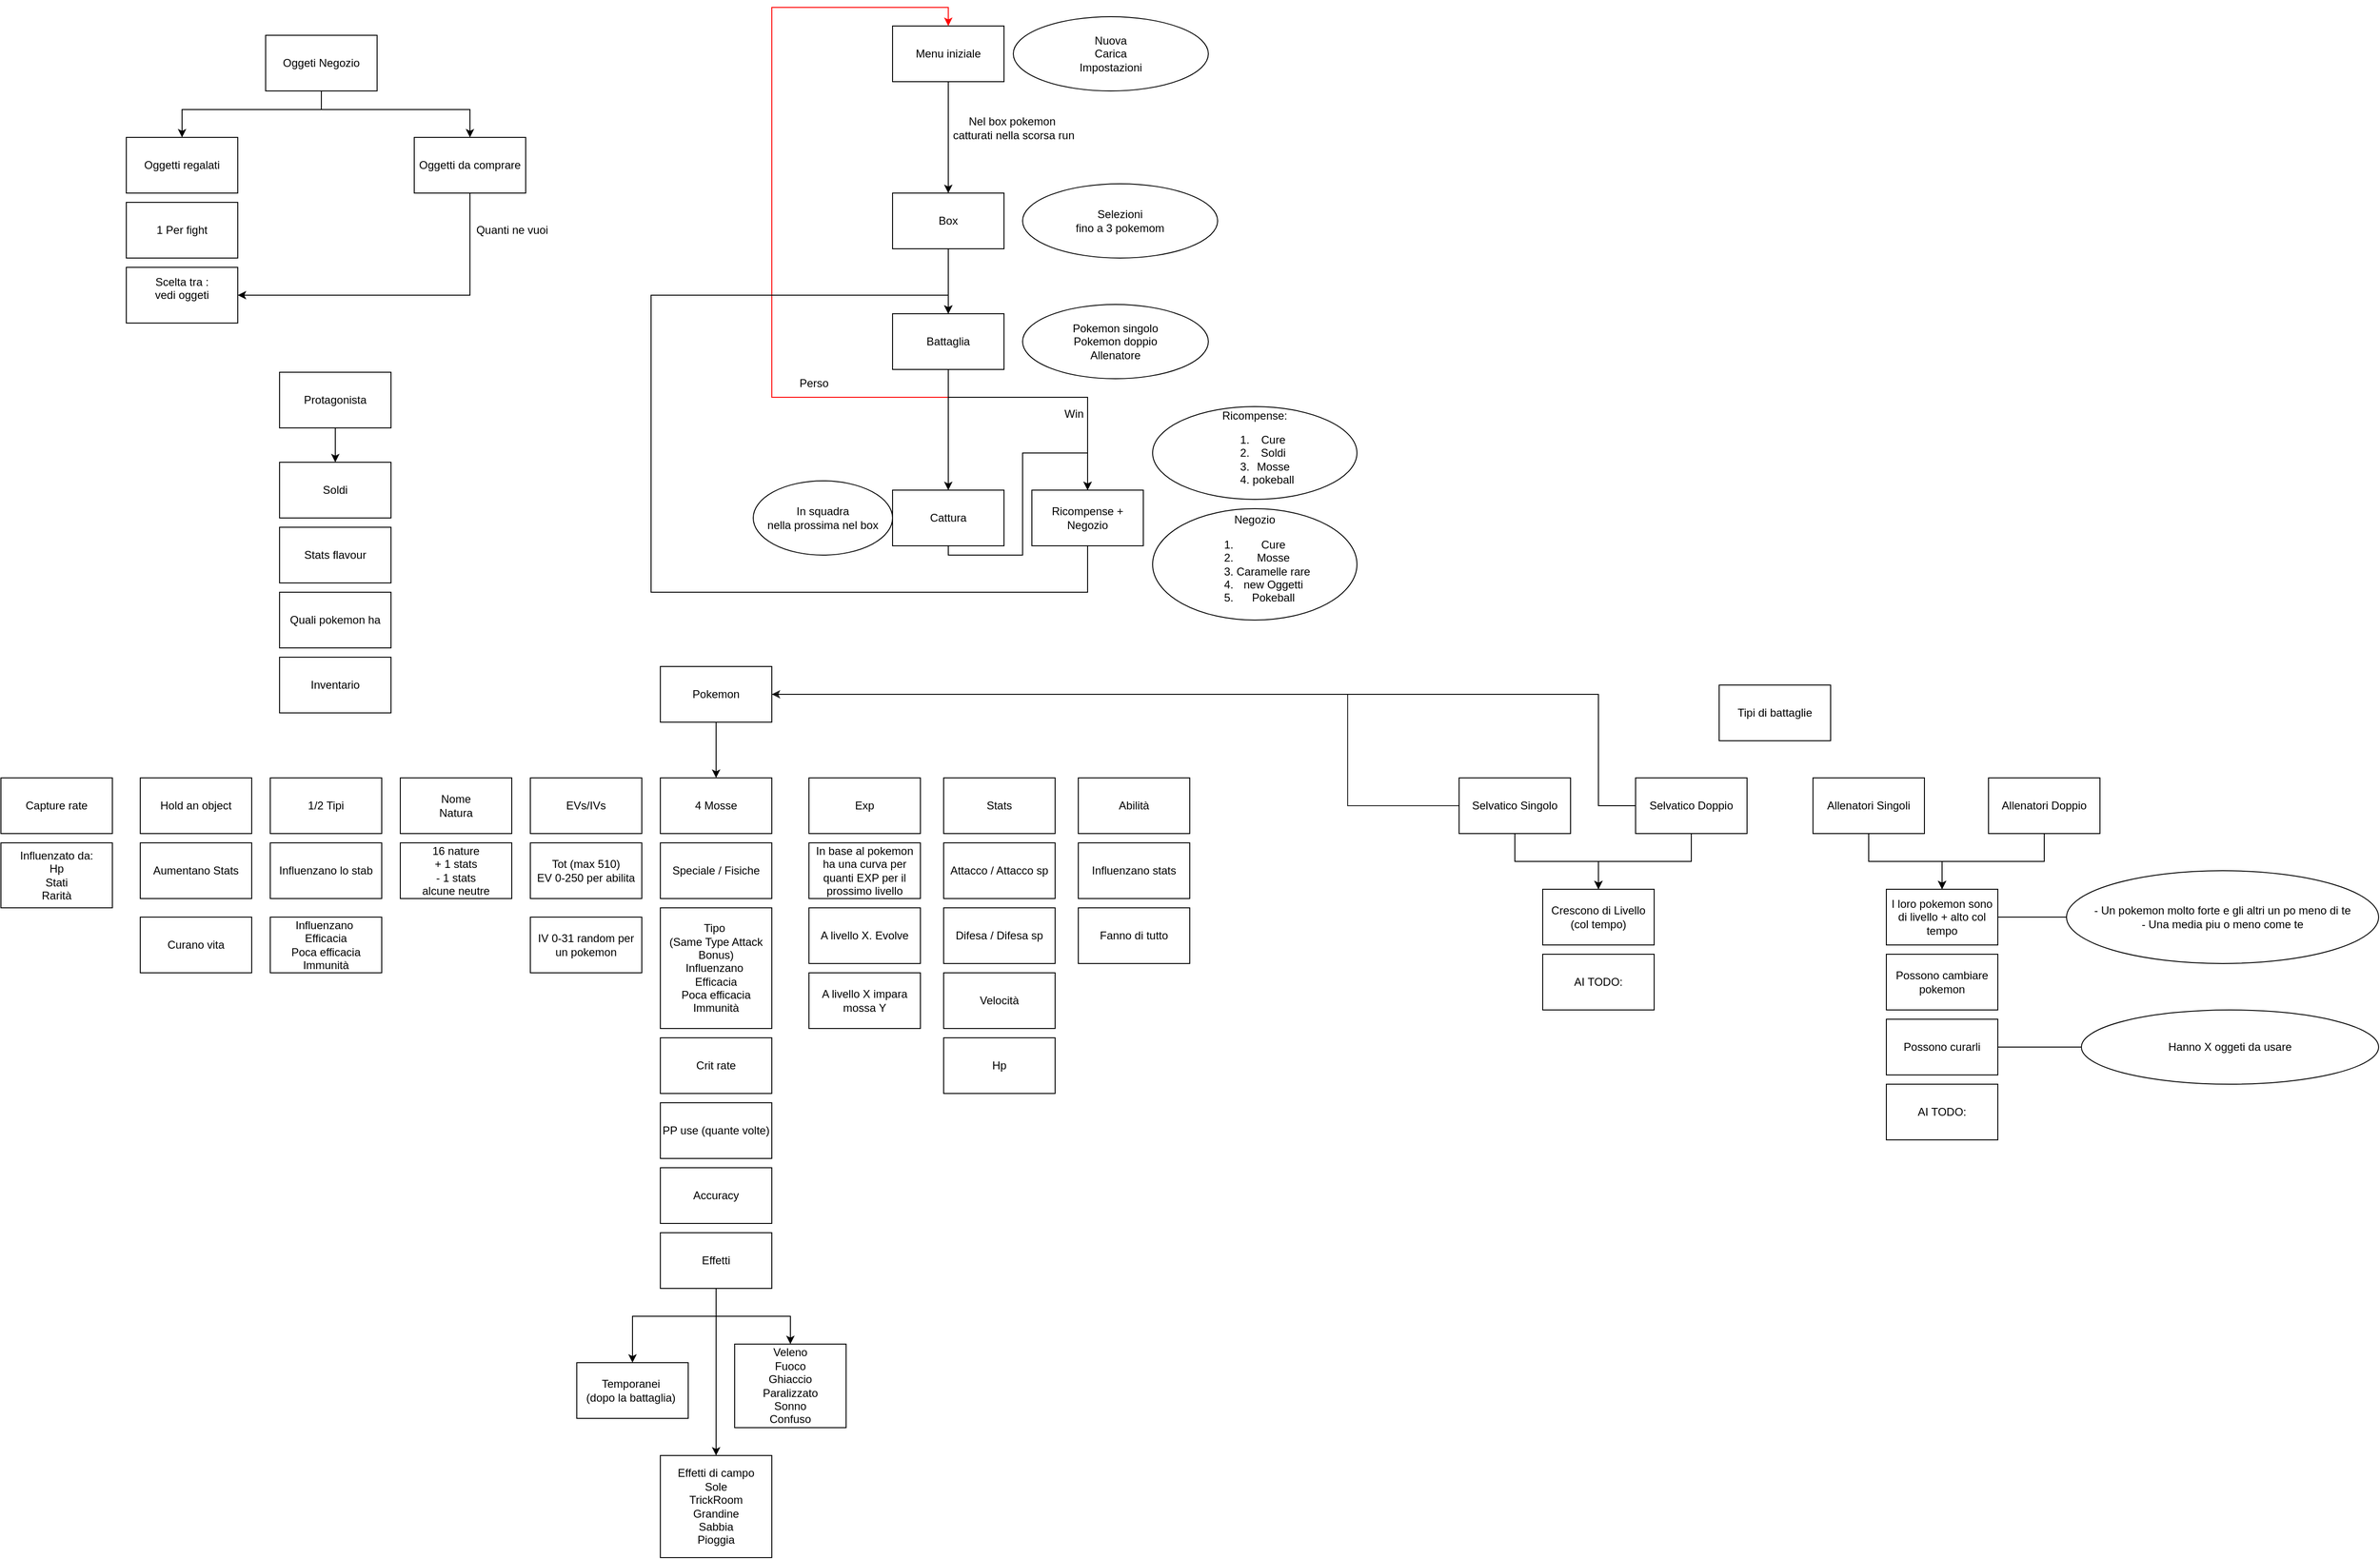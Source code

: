 <mxfile version="26.0.9">
  <diagram name="Pagina-1" id="eH6ZdQ-WhG6ZR5cMjwbo">
    <mxGraphModel dx="3217" dy="1407" grid="1" gridSize="10" guides="1" tooltips="1" connect="1" arrows="1" fold="1" page="1" pageScale="1" pageWidth="827" pageHeight="1169" math="0" shadow="0">
      <root>
        <mxCell id="0" />
        <mxCell id="1" parent="0" />
        <mxCell id="eI1gHLJIupBh2jkBlw2f-19" style="edgeStyle=orthogonalEdgeStyle;rounded=0;orthogonalLoop=1;jettySize=auto;html=1;entryX=0.5;entryY=0;entryDx=0;entryDy=0;" edge="1" parent="1" source="eI1gHLJIupBh2jkBlw2f-15" target="eI1gHLJIupBh2jkBlw2f-17">
          <mxGeometry relative="1" as="geometry" />
        </mxCell>
        <mxCell id="eI1gHLJIupBh2jkBlw2f-15" value="Menu iniziale" style="whiteSpace=wrap;html=1;" vertex="1" parent="1">
          <mxGeometry x="310" y="130" width="120" height="60" as="geometry" />
        </mxCell>
        <mxCell id="eI1gHLJIupBh2jkBlw2f-16" value="&lt;div&gt;Nuova&lt;/div&gt;Carica&lt;div&gt;Impostazioni&lt;/div&gt;" style="ellipse;whiteSpace=wrap;html=1;" vertex="1" parent="1">
          <mxGeometry x="440" y="120" width="210" height="80" as="geometry" />
        </mxCell>
        <mxCell id="eI1gHLJIupBh2jkBlw2f-23" style="edgeStyle=orthogonalEdgeStyle;rounded=0;orthogonalLoop=1;jettySize=auto;html=1;entryX=0.5;entryY=0;entryDx=0;entryDy=0;" edge="1" parent="1" source="eI1gHLJIupBh2jkBlw2f-17" target="eI1gHLJIupBh2jkBlw2f-21">
          <mxGeometry relative="1" as="geometry" />
        </mxCell>
        <mxCell id="eI1gHLJIupBh2jkBlw2f-17" value="Box" style="whiteSpace=wrap;html=1;" vertex="1" parent="1">
          <mxGeometry x="310" y="310" width="120" height="60" as="geometry" />
        </mxCell>
        <mxCell id="eI1gHLJIupBh2jkBlw2f-18" value="Selezioni&lt;div&gt;fino a 3 pokemom&lt;/div&gt;" style="ellipse;whiteSpace=wrap;html=1;" vertex="1" parent="1">
          <mxGeometry x="450" y="300" width="210" height="80" as="geometry" />
        </mxCell>
        <mxCell id="eI1gHLJIupBh2jkBlw2f-20" value="Nel box pokemon&amp;nbsp;&lt;div&gt;catturati nella scorsa run&lt;/div&gt;" style="text;html=1;align=center;verticalAlign=middle;resizable=0;points=[];autosize=1;strokeColor=none;fillColor=none;" vertex="1" parent="1">
          <mxGeometry x="365" y="220" width="150" height="40" as="geometry" />
        </mxCell>
        <mxCell id="eI1gHLJIupBh2jkBlw2f-25" style="edgeStyle=orthogonalEdgeStyle;rounded=0;orthogonalLoop=1;jettySize=auto;html=1;entryX=0.5;entryY=0;entryDx=0;entryDy=0;" edge="1" parent="1" source="eI1gHLJIupBh2jkBlw2f-21" target="eI1gHLJIupBh2jkBlw2f-24">
          <mxGeometry relative="1" as="geometry">
            <Array as="points">
              <mxPoint x="370" y="530" />
              <mxPoint x="520" y="530" />
            </Array>
          </mxGeometry>
        </mxCell>
        <mxCell id="eI1gHLJIupBh2jkBlw2f-27" style="edgeStyle=orthogonalEdgeStyle;rounded=0;orthogonalLoop=1;jettySize=auto;html=1;entryX=0.5;entryY=0;entryDx=0;entryDy=0;strokeColor=#FF0000;" edge="1" parent="1" source="eI1gHLJIupBh2jkBlw2f-21" target="eI1gHLJIupBh2jkBlw2f-15">
          <mxGeometry relative="1" as="geometry">
            <Array as="points">
              <mxPoint x="370" y="530" />
              <mxPoint x="180" y="530" />
              <mxPoint x="180" y="110" />
              <mxPoint x="370" y="110" />
            </Array>
          </mxGeometry>
        </mxCell>
        <mxCell id="eI1gHLJIupBh2jkBlw2f-34" style="edgeStyle=orthogonalEdgeStyle;rounded=0;orthogonalLoop=1;jettySize=auto;html=1;" edge="1" parent="1" source="eI1gHLJIupBh2jkBlw2f-21" target="eI1gHLJIupBh2jkBlw2f-31">
          <mxGeometry relative="1" as="geometry" />
        </mxCell>
        <mxCell id="eI1gHLJIupBh2jkBlw2f-21" value="Battaglia" style="whiteSpace=wrap;html=1;" vertex="1" parent="1">
          <mxGeometry x="310" y="440" width="120" height="60" as="geometry" />
        </mxCell>
        <mxCell id="eI1gHLJIupBh2jkBlw2f-22" value="Pokemon singolo&lt;div&gt;Pokemon doppio&lt;/div&gt;&lt;div&gt;Allenatore&lt;/div&gt;" style="ellipse;whiteSpace=wrap;html=1;" vertex="1" parent="1">
          <mxGeometry x="450" y="430" width="200" height="80" as="geometry" />
        </mxCell>
        <mxCell id="eI1gHLJIupBh2jkBlw2f-30" style="edgeStyle=orthogonalEdgeStyle;rounded=0;orthogonalLoop=1;jettySize=auto;html=1;entryX=0.5;entryY=0;entryDx=0;entryDy=0;" edge="1" parent="1" source="eI1gHLJIupBh2jkBlw2f-24" target="eI1gHLJIupBh2jkBlw2f-21">
          <mxGeometry relative="1" as="geometry">
            <Array as="points">
              <mxPoint x="520" y="740" />
              <mxPoint x="50" y="740" />
              <mxPoint x="50" y="420" />
              <mxPoint x="370" y="420" />
            </Array>
          </mxGeometry>
        </mxCell>
        <mxCell id="eI1gHLJIupBh2jkBlw2f-24" value="Ricompense + Negozio" style="whiteSpace=wrap;html=1;" vertex="1" parent="1">
          <mxGeometry x="460" y="630" width="120" height="60" as="geometry" />
        </mxCell>
        <mxCell id="eI1gHLJIupBh2jkBlw2f-26" value="Win" style="text;html=1;align=center;verticalAlign=middle;resizable=0;points=[];autosize=1;strokeColor=none;fillColor=none;" vertex="1" parent="1">
          <mxGeometry x="485" y="533" width="40" height="30" as="geometry" />
        </mxCell>
        <mxCell id="eI1gHLJIupBh2jkBlw2f-28" value="&lt;div&gt;Ricompense:&lt;/div&gt;&lt;ol&gt;&lt;li&gt;Cure&lt;/li&gt;&lt;li&gt;Soldi&lt;/li&gt;&lt;li&gt;Mosse&lt;/li&gt;&lt;li&gt;pokeball&lt;/li&gt;&lt;/ol&gt;" style="ellipse;whiteSpace=wrap;html=1;" vertex="1" parent="1">
          <mxGeometry x="590" y="540" width="220" height="100" as="geometry" />
        </mxCell>
        <mxCell id="eI1gHLJIupBh2jkBlw2f-29" value="Negozio&lt;div&gt;&lt;ol&gt;&lt;li&gt;Cure&lt;/li&gt;&lt;li&gt;Mosse&lt;/li&gt;&lt;li&gt;Caramelle rare&lt;/li&gt;&lt;li&gt;new Oggetti&lt;/li&gt;&lt;li&gt;Pokeball&lt;/li&gt;&lt;/ol&gt;&lt;/div&gt;" style="ellipse;whiteSpace=wrap;html=1;" vertex="1" parent="1">
          <mxGeometry x="590" y="650" width="220" height="120" as="geometry" />
        </mxCell>
        <mxCell id="eI1gHLJIupBh2jkBlw2f-33" style="edgeStyle=orthogonalEdgeStyle;rounded=0;orthogonalLoop=1;jettySize=auto;html=1;entryX=0.5;entryY=0;entryDx=0;entryDy=0;" edge="1" parent="1" source="eI1gHLJIupBh2jkBlw2f-31" target="eI1gHLJIupBh2jkBlw2f-24">
          <mxGeometry relative="1" as="geometry">
            <Array as="points">
              <mxPoint x="370" y="700" />
              <mxPoint x="450" y="700" />
              <mxPoint x="450" y="590" />
              <mxPoint x="520" y="590" />
            </Array>
          </mxGeometry>
        </mxCell>
        <mxCell id="eI1gHLJIupBh2jkBlw2f-31" value="Cattura" style="whiteSpace=wrap;html=1;" vertex="1" parent="1">
          <mxGeometry x="310" y="630" width="120" height="60" as="geometry" />
        </mxCell>
        <mxCell id="eI1gHLJIupBh2jkBlw2f-32" value="In squadra&lt;div&gt;nella prossima nel box&lt;/div&gt;" style="ellipse;whiteSpace=wrap;html=1;" vertex="1" parent="1">
          <mxGeometry x="160" y="620" width="150" height="80" as="geometry" />
        </mxCell>
        <mxCell id="eI1gHLJIupBh2jkBlw2f-35" value="Perso" style="text;html=1;align=center;verticalAlign=middle;resizable=0;points=[];autosize=1;strokeColor=none;fillColor=none;" vertex="1" parent="1">
          <mxGeometry x="200" y="500" width="50" height="30" as="geometry" />
        </mxCell>
        <mxCell id="eI1gHLJIupBh2jkBlw2f-79" style="edgeStyle=orthogonalEdgeStyle;rounded=0;orthogonalLoop=1;jettySize=auto;html=1;entryX=0.5;entryY=0;entryDx=0;entryDy=0;" edge="1" parent="1" source="eI1gHLJIupBh2jkBlw2f-36" target="eI1gHLJIupBh2jkBlw2f-39">
          <mxGeometry relative="1" as="geometry" />
        </mxCell>
        <mxCell id="eI1gHLJIupBh2jkBlw2f-36" value="Pokemon" style="whiteSpace=wrap;html=1;" vertex="1" parent="1">
          <mxGeometry x="60" y="820" width="120" height="60" as="geometry" />
        </mxCell>
        <mxCell id="eI1gHLJIupBh2jkBlw2f-39" value="4 Mosse" style="whiteSpace=wrap;html=1;" vertex="1" parent="1">
          <mxGeometry x="60" y="940" width="120" height="60" as="geometry" />
        </mxCell>
        <mxCell id="eI1gHLJIupBh2jkBlw2f-41" value="Exp" style="whiteSpace=wrap;html=1;" vertex="1" parent="1">
          <mxGeometry x="220" y="940" width="120" height="60" as="geometry" />
        </mxCell>
        <mxCell id="eI1gHLJIupBh2jkBlw2f-42" value="Stats" style="whiteSpace=wrap;html=1;" vertex="1" parent="1">
          <mxGeometry x="365" y="940" width="120" height="60" as="geometry" />
        </mxCell>
        <mxCell id="eI1gHLJIupBh2jkBlw2f-43" value="EVs/IVs" style="whiteSpace=wrap;html=1;" vertex="1" parent="1">
          <mxGeometry x="-80" y="940" width="120" height="60" as="geometry" />
        </mxCell>
        <mxCell id="eI1gHLJIupBh2jkBlw2f-44" value="Nome&lt;div&gt;Natura&lt;/div&gt;" style="whiteSpace=wrap;html=1;" vertex="1" parent="1">
          <mxGeometry x="-220" y="940" width="120" height="60" as="geometry" />
        </mxCell>
        <mxCell id="eI1gHLJIupBh2jkBlw2f-45" value="1/2 Tipi" style="whiteSpace=wrap;html=1;" vertex="1" parent="1">
          <mxGeometry x="-360" y="940" width="120" height="60" as="geometry" />
        </mxCell>
        <mxCell id="eI1gHLJIupBh2jkBlw2f-46" value="In base al pokemon ha una curva per quanti EXP per il prossimo livello" style="whiteSpace=wrap;html=1;" vertex="1" parent="1">
          <mxGeometry x="220" y="1010" width="120" height="60" as="geometry" />
        </mxCell>
        <mxCell id="eI1gHLJIupBh2jkBlw2f-47" value="A livello X. Evolve" style="whiteSpace=wrap;html=1;" vertex="1" parent="1">
          <mxGeometry x="220" y="1080" width="120" height="60" as="geometry" />
        </mxCell>
        <mxCell id="eI1gHLJIupBh2jkBlw2f-48" value="A livello X impara mossa Y" style="whiteSpace=wrap;html=1;" vertex="1" parent="1">
          <mxGeometry x="220" y="1150" width="120" height="60" as="geometry" />
        </mxCell>
        <mxCell id="eI1gHLJIupBh2jkBlw2f-49" value="Attacco / Attacco sp" style="whiteSpace=wrap;html=1;" vertex="1" parent="1">
          <mxGeometry x="365" y="1010" width="120" height="60" as="geometry" />
        </mxCell>
        <mxCell id="eI1gHLJIupBh2jkBlw2f-50" value="Difesa / Difesa sp" style="whiteSpace=wrap;html=1;" vertex="1" parent="1">
          <mxGeometry x="365" y="1080" width="120" height="60" as="geometry" />
        </mxCell>
        <mxCell id="eI1gHLJIupBh2jkBlw2f-51" value="Speciale / Fisiche" style="whiteSpace=wrap;html=1;" vertex="1" parent="1">
          <mxGeometry x="60" y="1010" width="120" height="60" as="geometry" />
        </mxCell>
        <mxCell id="eI1gHLJIupBh2jkBlw2f-61" style="edgeStyle=orthogonalEdgeStyle;rounded=0;orthogonalLoop=1;jettySize=auto;html=1;entryX=0.5;entryY=0;entryDx=0;entryDy=0;" edge="1" parent="1" source="eI1gHLJIupBh2jkBlw2f-52" target="eI1gHLJIupBh2jkBlw2f-62">
          <mxGeometry relative="1" as="geometry">
            <mxPoint x="40" y="1550" as="targetPoint" />
            <Array as="points">
              <mxPoint x="120" y="1520" />
              <mxPoint x="30" y="1520" />
            </Array>
          </mxGeometry>
        </mxCell>
        <mxCell id="eI1gHLJIupBh2jkBlw2f-64" style="edgeStyle=orthogonalEdgeStyle;rounded=0;orthogonalLoop=1;jettySize=auto;html=1;entryX=0.5;entryY=0;entryDx=0;entryDy=0;" edge="1" parent="1" source="eI1gHLJIupBh2jkBlw2f-52" target="eI1gHLJIupBh2jkBlw2f-63">
          <mxGeometry relative="1" as="geometry" />
        </mxCell>
        <mxCell id="eI1gHLJIupBh2jkBlw2f-66" style="edgeStyle=orthogonalEdgeStyle;rounded=0;orthogonalLoop=1;jettySize=auto;html=1;entryX=0.5;entryY=0;entryDx=0;entryDy=0;" edge="1" parent="1" source="eI1gHLJIupBh2jkBlw2f-52" target="eI1gHLJIupBh2jkBlw2f-65">
          <mxGeometry relative="1" as="geometry" />
        </mxCell>
        <mxCell id="eI1gHLJIupBh2jkBlw2f-52" value="Effetti" style="whiteSpace=wrap;html=1;" vertex="1" parent="1">
          <mxGeometry x="60" y="1430" width="120" height="60" as="geometry" />
        </mxCell>
        <mxCell id="eI1gHLJIupBh2jkBlw2f-53" value="Tipo&amp;nbsp;&lt;div&gt;(Same Type Attack Bonus)&lt;/div&gt;&lt;div&gt;Influenzano&amp;nbsp;&lt;div&gt;Efficacia&lt;/div&gt;&lt;div&gt;Poca efficacia&lt;/div&gt;&lt;div&gt;Immunità&lt;/div&gt;&lt;/div&gt;" style="whiteSpace=wrap;html=1;" vertex="1" parent="1">
          <mxGeometry x="60" y="1080" width="120" height="130" as="geometry" />
        </mxCell>
        <mxCell id="eI1gHLJIupBh2jkBlw2f-54" value="Velocità" style="whiteSpace=wrap;html=1;" vertex="1" parent="1">
          <mxGeometry x="365" y="1150" width="120" height="60" as="geometry" />
        </mxCell>
        <mxCell id="eI1gHLJIupBh2jkBlw2f-55" value="Hp" style="whiteSpace=wrap;html=1;" vertex="1" parent="1">
          <mxGeometry x="365" y="1220" width="120" height="60" as="geometry" />
        </mxCell>
        <mxCell id="eI1gHLJIupBh2jkBlw2f-56" value="16 nature&lt;div&gt;+ 1 stats&lt;/div&gt;&lt;div&gt;- 1 stats&lt;/div&gt;&lt;div&gt;alcune neutre&lt;/div&gt;" style="whiteSpace=wrap;html=1;" vertex="1" parent="1">
          <mxGeometry x="-220" y="1010" width="120" height="60" as="geometry" />
        </mxCell>
        <mxCell id="eI1gHLJIupBh2jkBlw2f-58" value="Abilità" style="whiteSpace=wrap;html=1;" vertex="1" parent="1">
          <mxGeometry x="510" y="940" width="120" height="60" as="geometry" />
        </mxCell>
        <mxCell id="eI1gHLJIupBh2jkBlw2f-59" value="Influenzano lo stab" style="whiteSpace=wrap;html=1;" vertex="1" parent="1">
          <mxGeometry x="-360" y="1010" width="120" height="60" as="geometry" />
        </mxCell>
        <mxCell id="eI1gHLJIupBh2jkBlw2f-60" value="Influenzano&amp;nbsp;&lt;div&gt;Efficacia&lt;/div&gt;&lt;div&gt;Poca efficacia&lt;/div&gt;&lt;div&gt;Immunità&lt;/div&gt;" style="whiteSpace=wrap;html=1;" vertex="1" parent="1">
          <mxGeometry x="-360" y="1090" width="120" height="60" as="geometry" />
        </mxCell>
        <mxCell id="eI1gHLJIupBh2jkBlw2f-62" value="Temporanei&amp;nbsp;&lt;div&gt;(dopo la battaglia)&amp;nbsp;&lt;/div&gt;" style="whiteSpace=wrap;html=1;" vertex="1" parent="1">
          <mxGeometry x="-30" y="1570" width="120" height="60" as="geometry" />
        </mxCell>
        <mxCell id="eI1gHLJIupBh2jkBlw2f-63" value="Veleno&lt;div&gt;Fuoco&lt;/div&gt;&lt;div&gt;Ghiaccio&lt;/div&gt;&lt;div&gt;Paralizzato&lt;/div&gt;&lt;div&gt;Sonno&lt;/div&gt;&lt;div&gt;Confuso&lt;/div&gt;" style="whiteSpace=wrap;html=1;" vertex="1" parent="1">
          <mxGeometry x="140" y="1550" width="120" height="90" as="geometry" />
        </mxCell>
        <mxCell id="eI1gHLJIupBh2jkBlw2f-65" value="Effetti di campo&lt;div&gt;Sole&lt;/div&gt;&lt;div&gt;TrickRoom&lt;/div&gt;&lt;div&gt;Grandine&lt;/div&gt;&lt;div&gt;Sabbia&lt;/div&gt;&lt;div&gt;Pioggia&lt;/div&gt;" style="whiteSpace=wrap;html=1;" vertex="1" parent="1">
          <mxGeometry x="60" y="1670" width="120" height="110" as="geometry" />
        </mxCell>
        <mxCell id="eI1gHLJIupBh2jkBlw2f-67" value="&lt;div&gt;Tot (max 510)&lt;/div&gt;EV 0-250 per abilita" style="whiteSpace=wrap;html=1;" vertex="1" parent="1">
          <mxGeometry x="-80" y="1010" width="120" height="60" as="geometry" />
        </mxCell>
        <mxCell id="eI1gHLJIupBh2jkBlw2f-68" value="Crit rate" style="whiteSpace=wrap;html=1;" vertex="1" parent="1">
          <mxGeometry x="60" y="1220" width="120" height="60" as="geometry" />
        </mxCell>
        <mxCell id="eI1gHLJIupBh2jkBlw2f-71" value="PP use (quante volte)" style="whiteSpace=wrap;html=1;" vertex="1" parent="1">
          <mxGeometry x="60" y="1290" width="120" height="60" as="geometry" />
        </mxCell>
        <mxCell id="eI1gHLJIupBh2jkBlw2f-72" value="Accuracy" style="whiteSpace=wrap;html=1;" vertex="1" parent="1">
          <mxGeometry x="60" y="1360" width="120" height="60" as="geometry" />
        </mxCell>
        <mxCell id="eI1gHLJIupBh2jkBlw2f-73" value="IV 0-31 random per un pokemon" style="whiteSpace=wrap;html=1;" vertex="1" parent="1">
          <mxGeometry x="-80" y="1090" width="120" height="60" as="geometry" />
        </mxCell>
        <mxCell id="eI1gHLJIupBh2jkBlw2f-74" value="Influenzano stats" style="whiteSpace=wrap;html=1;" vertex="1" parent="1">
          <mxGeometry x="510" y="1010" width="120" height="60" as="geometry" />
        </mxCell>
        <mxCell id="eI1gHLJIupBh2jkBlw2f-75" value="Fanno di tutto" style="whiteSpace=wrap;html=1;" vertex="1" parent="1">
          <mxGeometry x="510" y="1080" width="120" height="60" as="geometry" />
        </mxCell>
        <mxCell id="eI1gHLJIupBh2jkBlw2f-76" value="Hold an object" style="whiteSpace=wrap;html=1;" vertex="1" parent="1">
          <mxGeometry x="-500" y="940" width="120" height="60" as="geometry" />
        </mxCell>
        <mxCell id="eI1gHLJIupBh2jkBlw2f-77" value="Aumentano Stats" style="whiteSpace=wrap;html=1;" vertex="1" parent="1">
          <mxGeometry x="-500" y="1010" width="120" height="60" as="geometry" />
        </mxCell>
        <mxCell id="eI1gHLJIupBh2jkBlw2f-78" value="Curano vita" style="whiteSpace=wrap;html=1;" vertex="1" parent="1">
          <mxGeometry x="-500" y="1090" width="120" height="60" as="geometry" />
        </mxCell>
        <mxCell id="eI1gHLJIupBh2jkBlw2f-106" style="edgeStyle=orthogonalEdgeStyle;rounded=0;orthogonalLoop=1;jettySize=auto;html=1;entryX=0.5;entryY=0;entryDx=0;entryDy=0;" edge="1" parent="1" source="eI1gHLJIupBh2jkBlw2f-82" target="eI1gHLJIupBh2jkBlw2f-103">
          <mxGeometry relative="1" as="geometry">
            <Array as="points">
              <mxPoint x="-305" y="220" />
              <mxPoint x="-455" y="220" />
            </Array>
          </mxGeometry>
        </mxCell>
        <mxCell id="eI1gHLJIupBh2jkBlw2f-107" style="edgeStyle=orthogonalEdgeStyle;rounded=0;orthogonalLoop=1;jettySize=auto;html=1;entryX=0.5;entryY=0;entryDx=0;entryDy=0;" edge="1" parent="1" source="eI1gHLJIupBh2jkBlw2f-82" target="eI1gHLJIupBh2jkBlw2f-105">
          <mxGeometry relative="1" as="geometry">
            <Array as="points">
              <mxPoint x="-305" y="220" />
              <mxPoint x="-145" y="220" />
            </Array>
          </mxGeometry>
        </mxCell>
        <mxCell id="eI1gHLJIupBh2jkBlw2f-82" value="Oggeti Negozio" style="whiteSpace=wrap;html=1;" vertex="1" parent="1">
          <mxGeometry x="-365" y="140" width="120" height="60" as="geometry" />
        </mxCell>
        <mxCell id="eI1gHLJIupBh2jkBlw2f-88" style="edgeStyle=orthogonalEdgeStyle;rounded=0;orthogonalLoop=1;jettySize=auto;html=1;entryX=1;entryY=0.5;entryDx=0;entryDy=0;strokeColor=#242424;" edge="1" parent="1" source="eI1gHLJIupBh2jkBlw2f-83" target="eI1gHLJIupBh2jkBlw2f-36">
          <mxGeometry relative="1" as="geometry">
            <Array as="points">
              <mxPoint x="800" y="970" />
              <mxPoint x="800" y="850" />
            </Array>
          </mxGeometry>
        </mxCell>
        <mxCell id="eI1gHLJIupBh2jkBlw2f-90" style="edgeStyle=orthogonalEdgeStyle;rounded=0;orthogonalLoop=1;jettySize=auto;html=1;entryX=0.5;entryY=0;entryDx=0;entryDy=0;" edge="1" parent="1" source="eI1gHLJIupBh2jkBlw2f-83" target="eI1gHLJIupBh2jkBlw2f-87">
          <mxGeometry relative="1" as="geometry" />
        </mxCell>
        <mxCell id="eI1gHLJIupBh2jkBlw2f-83" value="Selvatico Singolo" style="whiteSpace=wrap;html=1;" vertex="1" parent="1">
          <mxGeometry x="920" y="940" width="120" height="60" as="geometry" />
        </mxCell>
        <mxCell id="eI1gHLJIupBh2jkBlw2f-89" style="edgeStyle=orthogonalEdgeStyle;rounded=0;orthogonalLoop=1;jettySize=auto;html=1;entryX=1;entryY=0.5;entryDx=0;entryDy=0;endArrow=none;startFill=0;" edge="1" parent="1" source="eI1gHLJIupBh2jkBlw2f-84" target="eI1gHLJIupBh2jkBlw2f-36">
          <mxGeometry relative="1" as="geometry">
            <Array as="points">
              <mxPoint x="1070" y="970" />
              <mxPoint x="1070" y="850" />
            </Array>
          </mxGeometry>
        </mxCell>
        <mxCell id="eI1gHLJIupBh2jkBlw2f-91" style="edgeStyle=orthogonalEdgeStyle;rounded=0;orthogonalLoop=1;jettySize=auto;html=1;entryX=0.5;entryY=0;entryDx=0;entryDy=0;" edge="1" parent="1" source="eI1gHLJIupBh2jkBlw2f-84" target="eI1gHLJIupBh2jkBlw2f-87">
          <mxGeometry relative="1" as="geometry" />
        </mxCell>
        <mxCell id="eI1gHLJIupBh2jkBlw2f-84" value="Selvatico Doppio" style="whiteSpace=wrap;html=1;" vertex="1" parent="1">
          <mxGeometry x="1110" y="940" width="120" height="60" as="geometry" />
        </mxCell>
        <mxCell id="eI1gHLJIupBh2jkBlw2f-96" style="edgeStyle=orthogonalEdgeStyle;rounded=0;orthogonalLoop=1;jettySize=auto;html=1;entryX=0.5;entryY=0;entryDx=0;entryDy=0;" edge="1" parent="1" source="eI1gHLJIupBh2jkBlw2f-85" target="eI1gHLJIupBh2jkBlw2f-93">
          <mxGeometry relative="1" as="geometry" />
        </mxCell>
        <mxCell id="eI1gHLJIupBh2jkBlw2f-85" value="Allenatori Singoli" style="whiteSpace=wrap;html=1;" vertex="1" parent="1">
          <mxGeometry x="1301" y="940" width="120" height="60" as="geometry" />
        </mxCell>
        <mxCell id="eI1gHLJIupBh2jkBlw2f-97" style="edgeStyle=orthogonalEdgeStyle;rounded=0;orthogonalLoop=1;jettySize=auto;html=1;entryX=0.5;entryY=0;entryDx=0;entryDy=0;" edge="1" parent="1" source="eI1gHLJIupBh2jkBlw2f-86" target="eI1gHLJIupBh2jkBlw2f-93">
          <mxGeometry relative="1" as="geometry" />
        </mxCell>
        <mxCell id="eI1gHLJIupBh2jkBlw2f-86" value="Allenatori Doppio" style="whiteSpace=wrap;html=1;" vertex="1" parent="1">
          <mxGeometry x="1490" y="940" width="120" height="60" as="geometry" />
        </mxCell>
        <mxCell id="eI1gHLJIupBh2jkBlw2f-87" value="Crescono di Livello (col tempo)" style="whiteSpace=wrap;html=1;" vertex="1" parent="1">
          <mxGeometry x="1010" y="1060" width="120" height="60" as="geometry" />
        </mxCell>
        <mxCell id="eI1gHLJIupBh2jkBlw2f-92" value="AI TODO:" style="whiteSpace=wrap;html=1;" vertex="1" parent="1">
          <mxGeometry x="1010" y="1130" width="120" height="60" as="geometry" />
        </mxCell>
        <mxCell id="eI1gHLJIupBh2jkBlw2f-95" style="edgeStyle=orthogonalEdgeStyle;rounded=0;orthogonalLoop=1;jettySize=auto;html=1;endArrow=none;startFill=0;" edge="1" parent="1" source="eI1gHLJIupBh2jkBlw2f-93" target="eI1gHLJIupBh2jkBlw2f-94">
          <mxGeometry relative="1" as="geometry" />
        </mxCell>
        <mxCell id="eI1gHLJIupBh2jkBlw2f-93" value="I loro pokemon sono di livello + alto col tempo" style="whiteSpace=wrap;html=1;" vertex="1" parent="1">
          <mxGeometry x="1380" y="1060" width="120" height="60" as="geometry" />
        </mxCell>
        <mxCell id="eI1gHLJIupBh2jkBlw2f-94" value="- Un pokemon molto forte e gli altri un po meno di te&lt;div&gt;- Una media piu o meno come te&lt;/div&gt;" style="ellipse;whiteSpace=wrap;html=1;" vertex="1" parent="1">
          <mxGeometry x="1574" y="1040" width="336" height="100" as="geometry" />
        </mxCell>
        <mxCell id="eI1gHLJIupBh2jkBlw2f-98" value="Possono cambiare pokemon" style="whiteSpace=wrap;html=1;" vertex="1" parent="1">
          <mxGeometry x="1380" y="1130" width="120" height="60" as="geometry" />
        </mxCell>
        <mxCell id="eI1gHLJIupBh2jkBlw2f-102" style="edgeStyle=orthogonalEdgeStyle;rounded=0;orthogonalLoop=1;jettySize=auto;html=1;entryX=0;entryY=0.5;entryDx=0;entryDy=0;endArrow=none;startFill=0;" edge="1" parent="1" source="eI1gHLJIupBh2jkBlw2f-99" target="eI1gHLJIupBh2jkBlw2f-101">
          <mxGeometry relative="1" as="geometry" />
        </mxCell>
        <mxCell id="eI1gHLJIupBh2jkBlw2f-99" value="Possono curarli" style="whiteSpace=wrap;html=1;" vertex="1" parent="1">
          <mxGeometry x="1380" y="1200" width="120" height="60" as="geometry" />
        </mxCell>
        <mxCell id="eI1gHLJIupBh2jkBlw2f-100" value="AI TODO:" style="whiteSpace=wrap;html=1;" vertex="1" parent="1">
          <mxGeometry x="1380" y="1270" width="120" height="60" as="geometry" />
        </mxCell>
        <mxCell id="eI1gHLJIupBh2jkBlw2f-101" value="Hanno X oggeti da usare" style="ellipse;whiteSpace=wrap;html=1;" vertex="1" parent="1">
          <mxGeometry x="1590" y="1190" width="320" height="80" as="geometry" />
        </mxCell>
        <mxCell id="eI1gHLJIupBh2jkBlw2f-103" value="Oggetti regalati" style="whiteSpace=wrap;html=1;" vertex="1" parent="1">
          <mxGeometry x="-515" y="250" width="120" height="60" as="geometry" />
        </mxCell>
        <mxCell id="eI1gHLJIupBh2jkBlw2f-110" style="edgeStyle=orthogonalEdgeStyle;rounded=0;orthogonalLoop=1;jettySize=auto;html=1;entryX=1;entryY=0.5;entryDx=0;entryDy=0;" edge="1" parent="1" source="eI1gHLJIupBh2jkBlw2f-105" target="eI1gHLJIupBh2jkBlw2f-109">
          <mxGeometry relative="1" as="geometry">
            <Array as="points">
              <mxPoint x="-145" y="420" />
            </Array>
          </mxGeometry>
        </mxCell>
        <mxCell id="eI1gHLJIupBh2jkBlw2f-105" value="Oggetti da comprare" style="whiteSpace=wrap;html=1;" vertex="1" parent="1">
          <mxGeometry x="-205" y="250" width="120" height="60" as="geometry" />
        </mxCell>
        <mxCell id="eI1gHLJIupBh2jkBlw2f-108" value="1 Per fight" style="whiteSpace=wrap;html=1;" vertex="1" parent="1">
          <mxGeometry x="-515" y="320" width="120" height="60" as="geometry" />
        </mxCell>
        <mxCell id="eI1gHLJIupBh2jkBlw2f-109" value="Scelta tra :&lt;div&gt;vedi oggeti&lt;/div&gt;&lt;div&gt;&lt;div&gt;&lt;br&gt;&lt;/div&gt;&lt;/div&gt;" style="whiteSpace=wrap;html=1;" vertex="1" parent="1">
          <mxGeometry x="-515" y="390" width="120" height="60" as="geometry" />
        </mxCell>
        <mxCell id="eI1gHLJIupBh2jkBlw2f-112" value="Quanti ne vuoi" style="text;html=1;align=center;verticalAlign=middle;resizable=0;points=[];autosize=1;strokeColor=none;fillColor=none;" vertex="1" parent="1">
          <mxGeometry x="-150" y="335" width="100" height="30" as="geometry" />
        </mxCell>
        <mxCell id="eI1gHLJIupBh2jkBlw2f-121" style="edgeStyle=orthogonalEdgeStyle;rounded=0;orthogonalLoop=1;jettySize=auto;html=1;entryX=0.5;entryY=0;entryDx=0;entryDy=0;" edge="1" parent="1" source="eI1gHLJIupBh2jkBlw2f-113" target="eI1gHLJIupBh2jkBlw2f-114">
          <mxGeometry relative="1" as="geometry" />
        </mxCell>
        <mxCell id="eI1gHLJIupBh2jkBlw2f-113" value="Protagonista" style="whiteSpace=wrap;html=1;" vertex="1" parent="1">
          <mxGeometry x="-350" y="503" width="120" height="60" as="geometry" />
        </mxCell>
        <mxCell id="eI1gHLJIupBh2jkBlw2f-114" value="Soldi" style="whiteSpace=wrap;html=1;" vertex="1" parent="1">
          <mxGeometry x="-350" y="600" width="120" height="60" as="geometry" />
        </mxCell>
        <mxCell id="eI1gHLJIupBh2jkBlw2f-115" value="Stats flavour" style="whiteSpace=wrap;html=1;" vertex="1" parent="1">
          <mxGeometry x="-350" y="670" width="120" height="60" as="geometry" />
        </mxCell>
        <mxCell id="eI1gHLJIupBh2jkBlw2f-116" value="Quali pokemon ha" style="whiteSpace=wrap;html=1;" vertex="1" parent="1">
          <mxGeometry x="-350" y="740" width="120" height="60" as="geometry" />
        </mxCell>
        <mxCell id="eI1gHLJIupBh2jkBlw2f-117" value="Inventario" style="whiteSpace=wrap;html=1;" vertex="1" parent="1">
          <mxGeometry x="-350" y="810" width="120" height="60" as="geometry" />
        </mxCell>
        <mxCell id="eI1gHLJIupBh2jkBlw2f-118" value="Capture rate" style="whiteSpace=wrap;html=1;" vertex="1" parent="1">
          <mxGeometry x="-650" y="940" width="120" height="60" as="geometry" />
        </mxCell>
        <mxCell id="eI1gHLJIupBh2jkBlw2f-119" value="&lt;div&gt;Influenzato da:&lt;/div&gt;Hp&lt;div&gt;Stati&lt;/div&gt;&lt;div&gt;Rarità&lt;/div&gt;" style="whiteSpace=wrap;html=1;" vertex="1" parent="1">
          <mxGeometry x="-650" y="1010" width="120" height="70" as="geometry" />
        </mxCell>
        <mxCell id="eI1gHLJIupBh2jkBlw2f-122" value="Tipi di battaglie" style="whiteSpace=wrap;html=1;" vertex="1" parent="1">
          <mxGeometry x="1200" y="840" width="120" height="60" as="geometry" />
        </mxCell>
      </root>
    </mxGraphModel>
  </diagram>
</mxfile>
